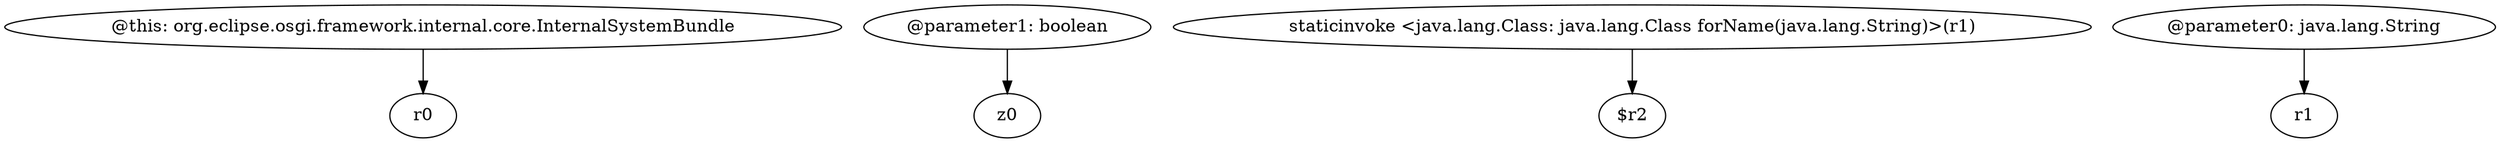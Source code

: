 digraph g {
0[label="@this: org.eclipse.osgi.framework.internal.core.InternalSystemBundle"]
1[label="r0"]
0->1[label=""]
2[label="@parameter1: boolean"]
3[label="z0"]
2->3[label=""]
4[label="staticinvoke <java.lang.Class: java.lang.Class forName(java.lang.String)>(r1)"]
5[label="$r2"]
4->5[label=""]
6[label="@parameter0: java.lang.String"]
7[label="r1"]
6->7[label=""]
}